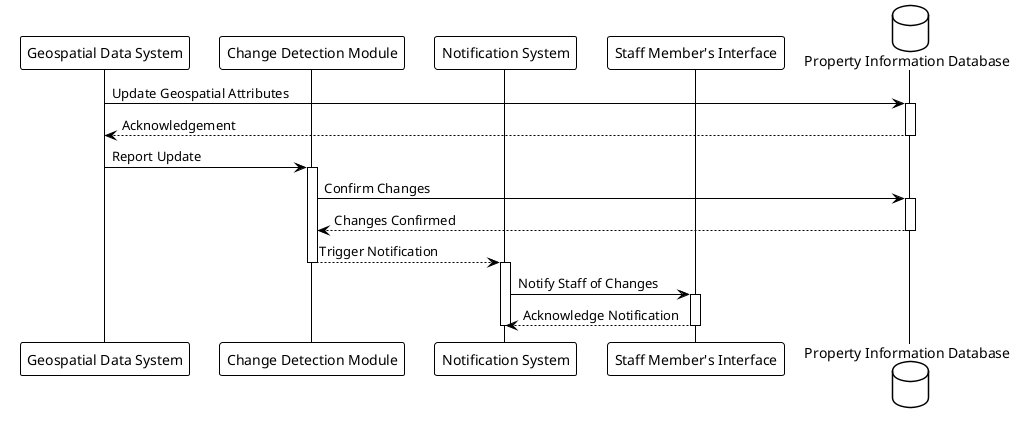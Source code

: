 @startuml
!theme plain

participant "Geospatial Data System" as GDS
participant "Change Detection Module" as CDM
participant "Notification System" as NS
participant "Staff Member's Interface" as SMI
database "Property Information Database" as PID

GDS -> PID: Update Geospatial Attributes
activate PID
PID --> GDS: Acknowledgement
deactivate PID

GDS -> CDM: Report Update
activate CDM
CDM -> PID : Confirm Changes
activate PID
PID --> CDM : Changes Confirmed
deactivate PID

CDM --> NS : Trigger Notification
deactivate CDM
activate NS
NS -> SMI : Notify Staff of Changes
activate SMI
SMI --> NS : Acknowledge Notification
deactivate SMI
deactivate NS

@enduml